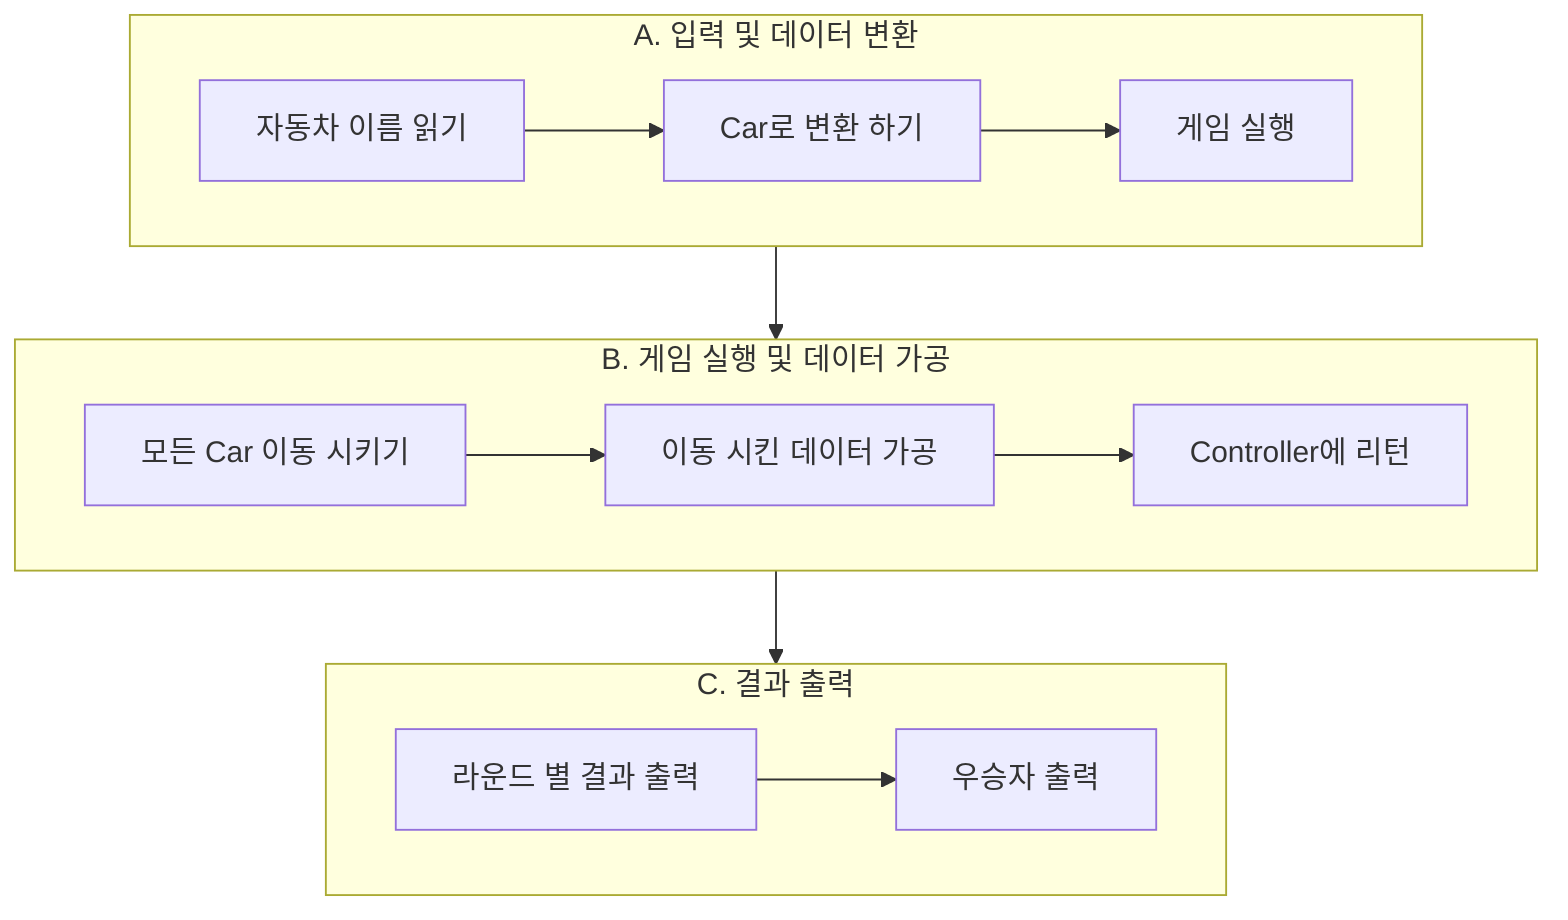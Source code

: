 flowchart TB
    A --> B --> C
    subgraph A[A. 입력 및 데이터 변환]
        direction LR
        A1[자동차 이름 읽기]
        A2[Car로 변환 하기]
        A3[게임 실행]
        A1 --> A2 --> A3
    end

    subgraph B[B. 게임 실행 및 데이터 가공]
        direction LR
        B1[모든 Car 이동 시키기]
        B2[이동 시킨 데이터 가공]
        B3[Controller에 리턴]
        B1 --> B2 --> B3
    end

    subgraph C[C. 결과 출력]
        direction LR
        C1[라운드 별 결과 출력]
        C2[우승자 출력]
        C1 --> C2
    end